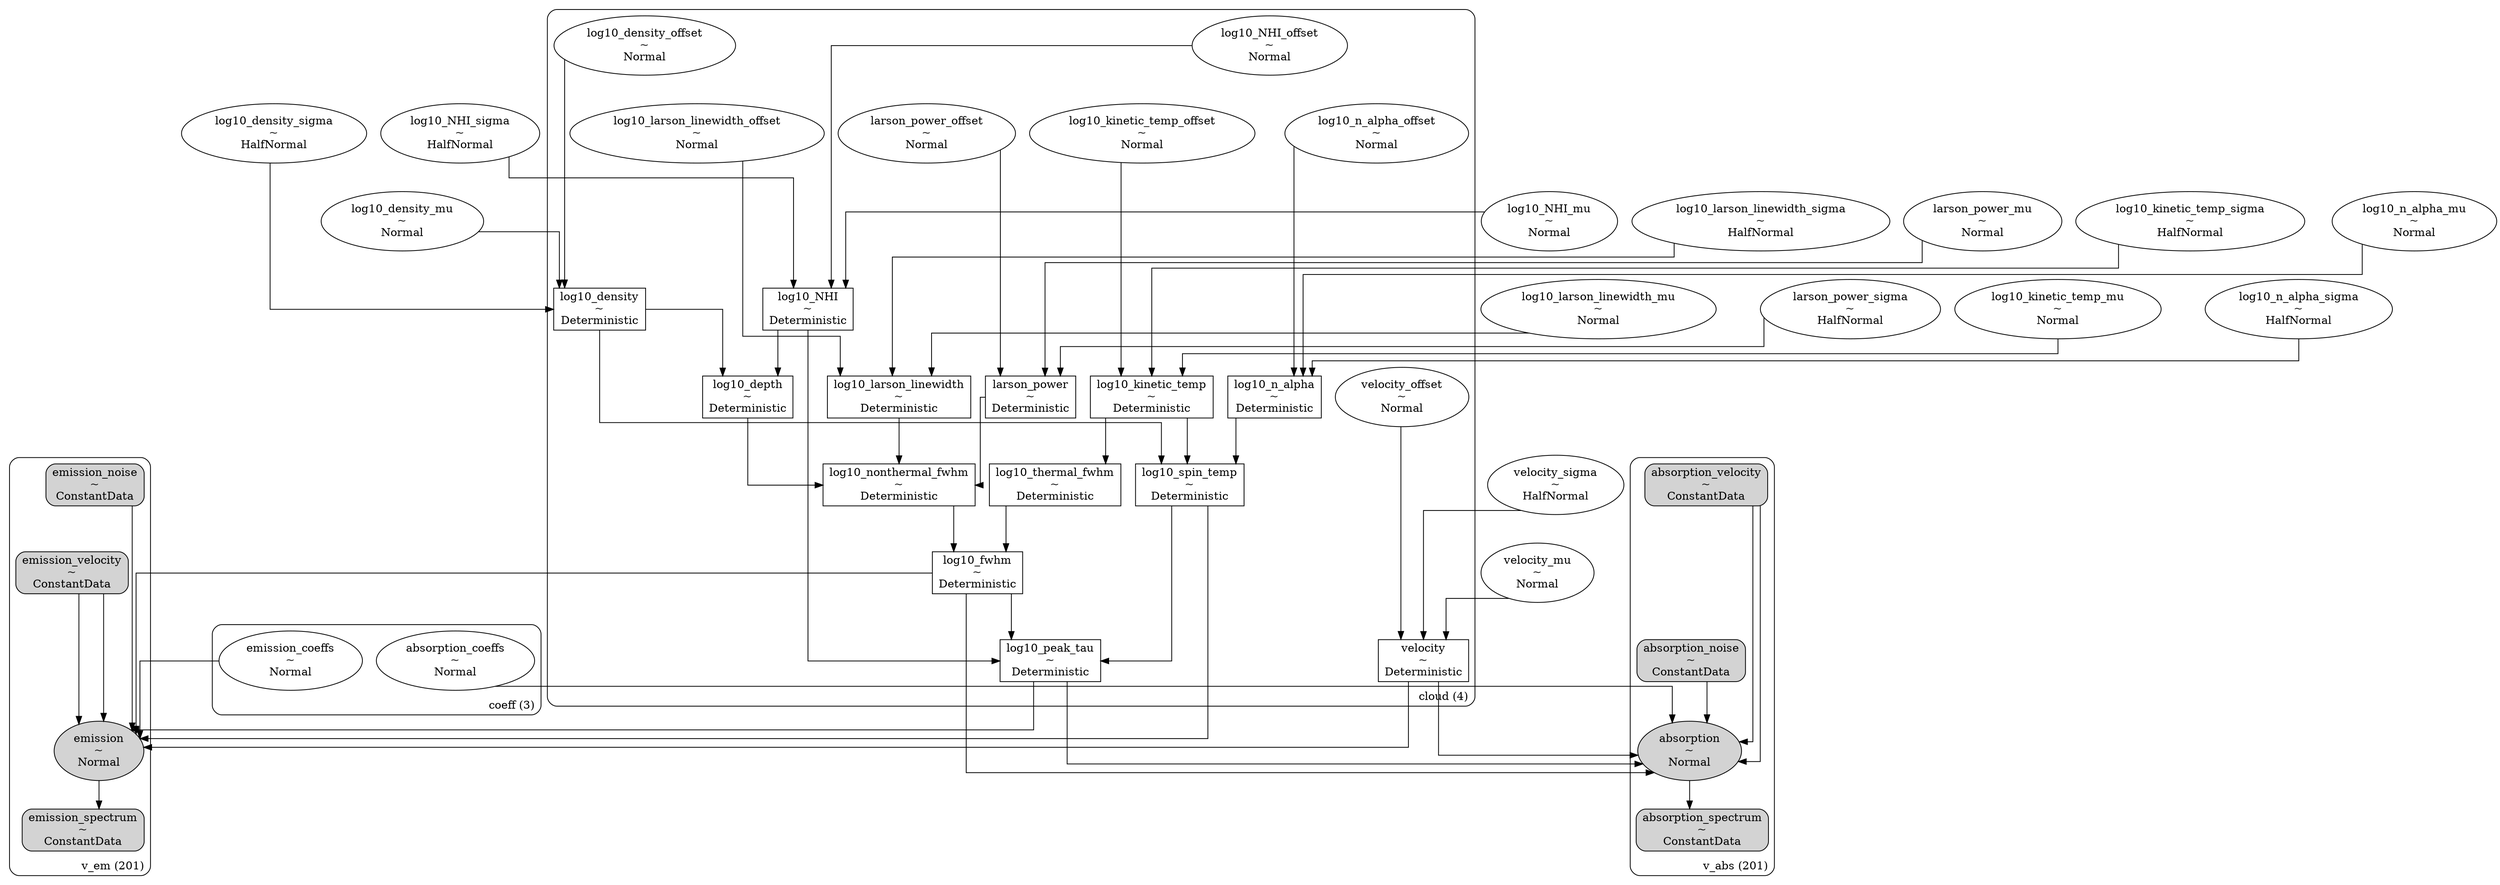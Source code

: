 digraph {
	graph [newrank=false,
		rankdir=TB,
		splines=ortho
	];
	subgraph "clusterv_em (201)" {
		graph [label="v_em (201)",
			labeljust=r,
			labelloc=b,
			style=rounded
		];
		emission_spectrum	[label="emission_spectrum
~
ConstantData",
			shape=box,
			style="rounded, filled"];
		emission_spectrum	[label="emission_spectrum
~
ConstantData",
			shape=box,
			style="rounded, filled"];
		emission_velocity	[label="emission_velocity
~
ConstantData",
			shape=box,
			style="rounded, filled"];
		emission_velocity	[label="emission_velocity
~
ConstantData",
			shape=box,
			style="rounded, filled"];
		emission	[label="emission
~
Normal",
			shape=ellipse,
			style=filled];
		emission_noise	[label="emission_noise
~
ConstantData",
			shape=box,
			style="rounded, filled"];
	}
	subgraph "clusterv_abs (201)" {
		graph [label="v_abs (201)",
			labeljust=r,
			labelloc=b,
			style=rounded
		];
		absorption	[label="absorption
~
Normal",
			shape=ellipse,
			style=filled];
		absorption_noise	[label="absorption_noise
~
ConstantData",
			shape=box,
			style="rounded, filled"];
		absorption_spectrum	[label="absorption_spectrum
~
ConstantData",
			shape=box,
			style="rounded, filled"];
		absorption_velocity	[label="absorption_velocity
~
ConstantData",
			shape=box,
			style="rounded, filled"];
		absorption_spectrum	[label="absorption_spectrum
~
ConstantData",
			shape=box,
			style="rounded, filled"];
		absorption_velocity	[label="absorption_velocity
~
ConstantData",
			shape=box,
			style="rounded, filled"];
	}
	subgraph "clustercoeff (3)" {
		graph [label="coeff (3)",
			labeljust=r,
			labelloc=b,
			style=rounded
		];
		emission_coeffs	[label="emission_coeffs
~
Normal",
			shape=ellipse];
		absorption_coeffs	[label="absorption_coeffs
~
Normal",
			shape=ellipse];
	}
	subgraph "clustercloud (4)" {
		graph [label="cloud (4)",
			labeljust=r,
			labelloc=b,
			style=rounded
		];
		log10_n_alpha_offset	[label="log10_n_alpha_offset
~
Normal",
			shape=ellipse];
		log10_kinetic_temp_offset	[label="log10_kinetic_temp_offset
~
Normal",
			shape=ellipse];
		log10_depth	[label="log10_depth
~
Deterministic",
			shape=box];
		log10_spin_temp	[label="log10_spin_temp
~
Deterministic",
			shape=box];
		log10_nonthermal_fwhm	[label="log10_nonthermal_fwhm
~
Deterministic",
			shape=box];
		larson_power	[label="larson_power
~
Deterministic",
			shape=box];
		log10_NHI	[label="log10_NHI
~
Deterministic",
			shape=box];
		log10_peak_tau	[label="log10_peak_tau
~
Deterministic",
			shape=box];
		log10_thermal_fwhm	[label="log10_thermal_fwhm
~
Deterministic",
			shape=box];
		larson_power_offset	[label="larson_power_offset
~
Normal",
			shape=ellipse];
		log10_density_offset	[label="log10_density_offset
~
Normal",
			shape=ellipse];
		log10_fwhm	[label="log10_fwhm
~
Deterministic",
			shape=box];
		log10_kinetic_temp	[label="log10_kinetic_temp
~
Deterministic",
			shape=box];
		velocity	[label="velocity
~
Deterministic",
			shape=box];
		log10_n_alpha	[label="log10_n_alpha
~
Deterministic",
			shape=box];
		log10_larson_linewidth_offset	[label="log10_larson_linewidth_offset
~
Normal",
			shape=ellipse];
		velocity_offset	[label="velocity_offset
~
Normal",
			shape=ellipse];
		log10_density	[label="log10_density
~
Deterministic",
			shape=box];
		log10_NHI_offset	[label="log10_NHI_offset
~
Normal",
			shape=ellipse];
		log10_larson_linewidth	[label="log10_larson_linewidth
~
Deterministic",
			shape=box];
	}
	emission_velocity -> emission	[minlen=1];
	emission_velocity -> emission	[minlen=2];
	emission -> emission_spectrum	[minlen=1];
	emission_noise -> emission	[minlen=3];
	absorption -> absorption_spectrum	[minlen=1];
	absorption_noise -> absorption	[minlen=1];
	absorption_velocity -> absorption	[minlen=2];
	absorption_velocity -> absorption	[minlen=3];
	emission_coeffs -> emission	[minlen=1];
	absorption_coeffs -> absorption	[minlen=1];
	velocity_mu	[label="velocity_mu
~
Normal",
		shape=ellipse];
	velocity_mu -> velocity	[minlen=1];
	log10_kinetic_temp_mu	[label="log10_kinetic_temp_mu
~
Normal",
		shape=ellipse];
	log10_kinetic_temp_mu -> log10_kinetic_temp	[minlen=1];
	velocity_sigma	[label="velocity_sigma
~
HalfNormal",
		shape=ellipse];
	velocity_sigma -> velocity	[minlen=2];
	larson_power_sigma	[label="larson_power_sigma
~
HalfNormal",
		shape=ellipse];
	larson_power_sigma -> larson_power	[minlen=1];
	log10_NHI_mu	[label="log10_NHI_mu
~
Normal",
		shape=ellipse];
	log10_NHI_mu -> log10_NHI	[minlen=1];
	log10_NHI_sigma	[label="log10_NHI_sigma
~
HalfNormal",
		shape=ellipse];
	log10_NHI_sigma -> log10_NHI	[minlen=2];
	log10_n_alpha_sigma	[label="log10_n_alpha_sigma
~
HalfNormal",
		shape=ellipse];
	log10_n_alpha_sigma -> log10_n_alpha	[minlen=1];
	larson_power_mu	[label="larson_power_mu
~
Normal",
		shape=ellipse];
	larson_power_mu -> larson_power	[minlen=2];
	log10_n_alpha_mu	[label="log10_n_alpha_mu
~
Normal",
		shape=ellipse];
	log10_n_alpha_mu -> log10_n_alpha	[minlen=2];
	log10_density_mu	[label="log10_density_mu
~
Normal",
		shape=ellipse];
	log10_density_mu -> log10_density	[minlen=1];
	log10_density_sigma	[label="log10_density_sigma
~
HalfNormal",
		shape=ellipse];
	log10_density_sigma -> log10_density	[minlen=2];
	log10_larson_linewidth_mu	[label="log10_larson_linewidth_mu
~
Normal",
		shape=ellipse];
	log10_larson_linewidth_mu -> log10_larson_linewidth	[minlen=1];
	log10_larson_linewidth_sigma	[label="log10_larson_linewidth_sigma
~
HalfNormal",
		shape=ellipse];
	log10_larson_linewidth_sigma -> log10_larson_linewidth	[minlen=2];
	log10_kinetic_temp_sigma	[label="log10_kinetic_temp_sigma
~
HalfNormal",
		shape=ellipse];
	log10_kinetic_temp_sigma -> log10_kinetic_temp	[minlen=2];
	log10_n_alpha_offset -> log10_n_alpha	[minlen=3];
	log10_kinetic_temp_offset -> log10_kinetic_temp	[minlen=3];
	log10_depth -> log10_nonthermal_fwhm;
	log10_spin_temp -> emission;
	log10_spin_temp -> log10_peak_tau;
	log10_nonthermal_fwhm -> log10_fwhm;
	larson_power -> log10_nonthermal_fwhm;
	log10_NHI -> log10_depth;
	log10_NHI -> log10_peak_tau;
	log10_peak_tau -> emission;
	log10_peak_tau -> absorption;
	log10_thermal_fwhm -> log10_fwhm;
	larson_power_offset -> larson_power	[minlen=3];
	log10_density_offset -> log10_density	[minlen=3];
	log10_fwhm -> emission;
	log10_fwhm -> absorption;
	log10_fwhm -> log10_peak_tau;
	log10_kinetic_temp -> log10_spin_temp;
	log10_kinetic_temp -> log10_thermal_fwhm;
	velocity -> emission;
	velocity -> absorption;
	log10_n_alpha -> log10_spin_temp;
	log10_larson_linewidth_offset -> log10_larson_linewidth	[minlen=3];
	velocity_offset -> velocity	[minlen=3];
	log10_density -> log10_depth;
	log10_density -> log10_spin_temp;
	log10_NHI_offset -> log10_NHI	[minlen=3];
	log10_larson_linewidth -> log10_nonthermal_fwhm;
}